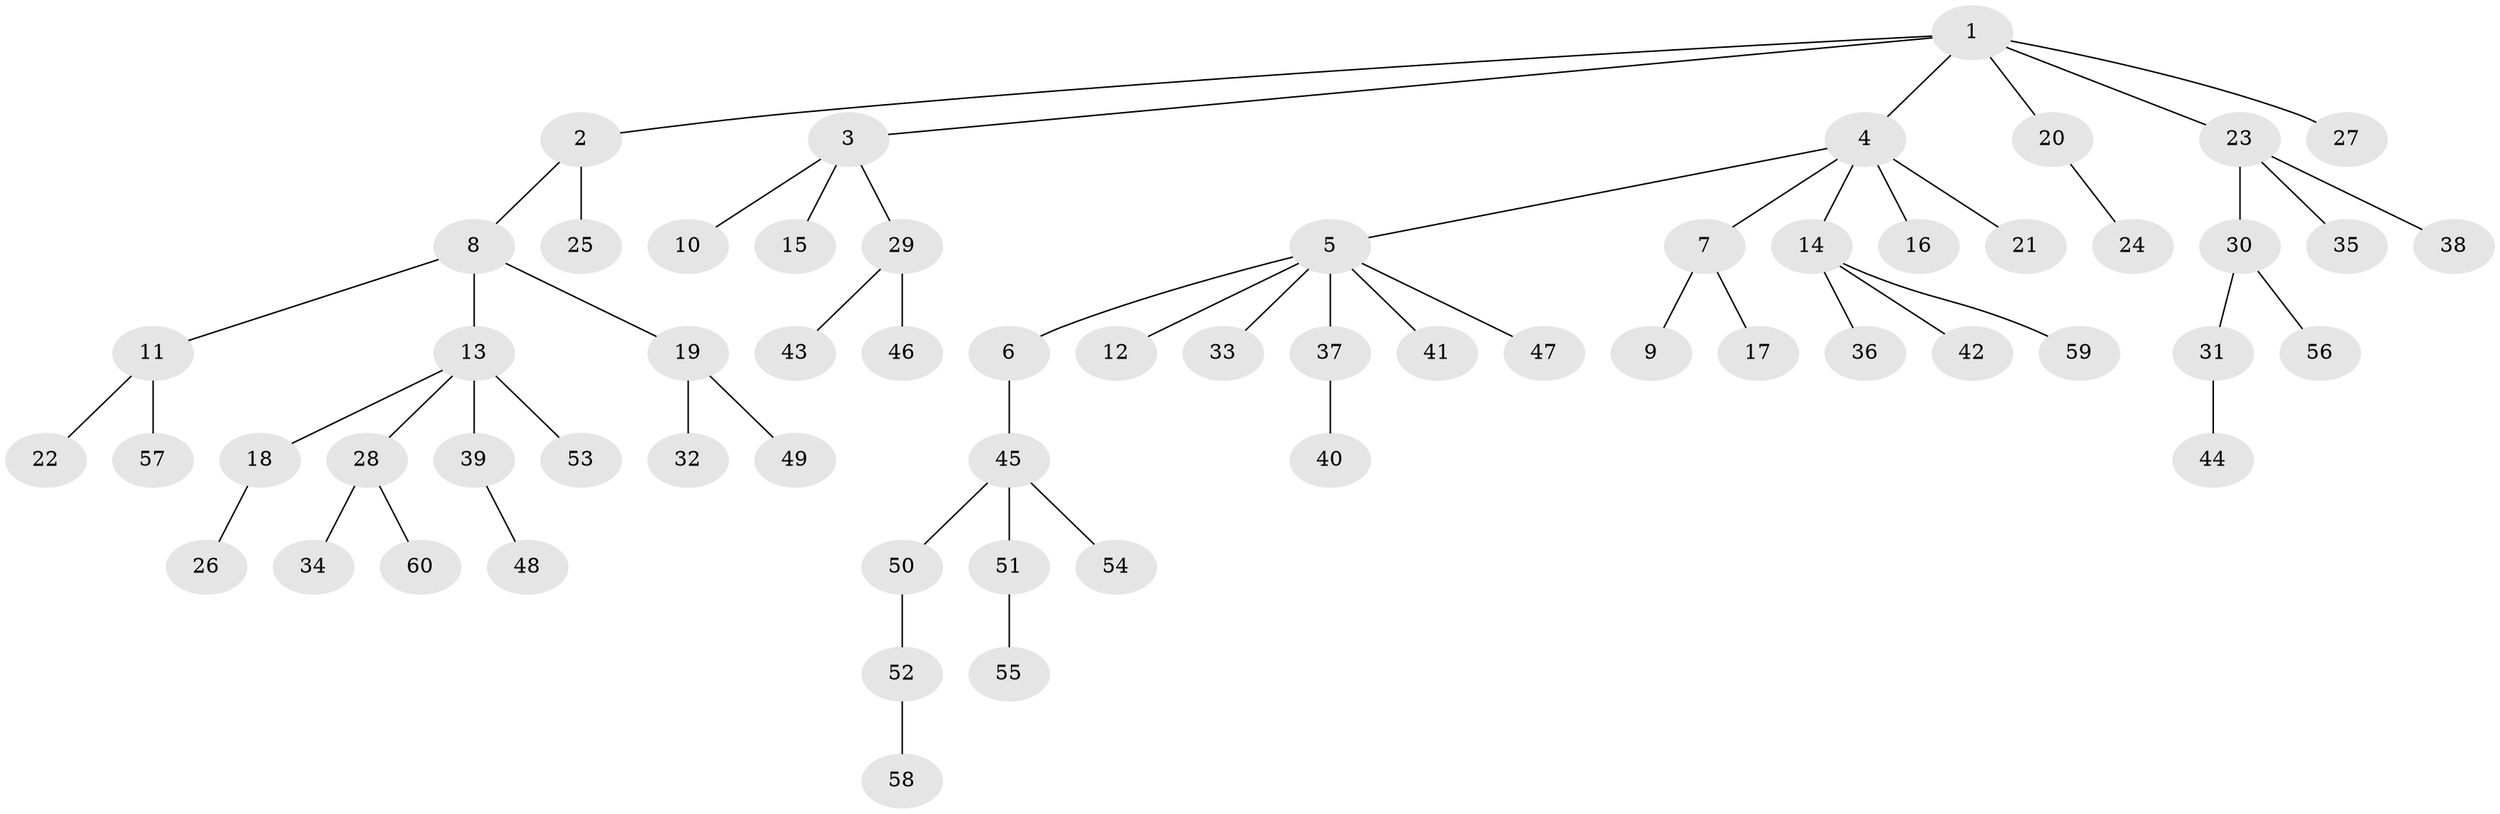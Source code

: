 // coarse degree distribution, {7: 0.05555555555555555, 3: 0.08333333333333333, 4: 0.05555555555555555, 2: 0.16666666666666666, 5: 0.027777777777777776, 1: 0.6111111111111112}
// Generated by graph-tools (version 1.1) at 2025/19/03/04/25 18:19:08]
// undirected, 60 vertices, 59 edges
graph export_dot {
graph [start="1"]
  node [color=gray90,style=filled];
  1;
  2;
  3;
  4;
  5;
  6;
  7;
  8;
  9;
  10;
  11;
  12;
  13;
  14;
  15;
  16;
  17;
  18;
  19;
  20;
  21;
  22;
  23;
  24;
  25;
  26;
  27;
  28;
  29;
  30;
  31;
  32;
  33;
  34;
  35;
  36;
  37;
  38;
  39;
  40;
  41;
  42;
  43;
  44;
  45;
  46;
  47;
  48;
  49;
  50;
  51;
  52;
  53;
  54;
  55;
  56;
  57;
  58;
  59;
  60;
  1 -- 2;
  1 -- 3;
  1 -- 4;
  1 -- 20;
  1 -- 23;
  1 -- 27;
  2 -- 8;
  2 -- 25;
  3 -- 10;
  3 -- 15;
  3 -- 29;
  4 -- 5;
  4 -- 7;
  4 -- 14;
  4 -- 16;
  4 -- 21;
  5 -- 6;
  5 -- 12;
  5 -- 33;
  5 -- 37;
  5 -- 41;
  5 -- 47;
  6 -- 45;
  7 -- 9;
  7 -- 17;
  8 -- 11;
  8 -- 13;
  8 -- 19;
  11 -- 22;
  11 -- 57;
  13 -- 18;
  13 -- 28;
  13 -- 39;
  13 -- 53;
  14 -- 36;
  14 -- 42;
  14 -- 59;
  18 -- 26;
  19 -- 32;
  19 -- 49;
  20 -- 24;
  23 -- 30;
  23 -- 35;
  23 -- 38;
  28 -- 34;
  28 -- 60;
  29 -- 43;
  29 -- 46;
  30 -- 31;
  30 -- 56;
  31 -- 44;
  37 -- 40;
  39 -- 48;
  45 -- 50;
  45 -- 51;
  45 -- 54;
  50 -- 52;
  51 -- 55;
  52 -- 58;
}
